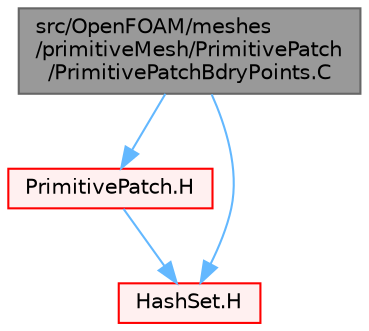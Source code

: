 digraph "src/OpenFOAM/meshes/primitiveMesh/PrimitivePatch/PrimitivePatchBdryPoints.C"
{
 // LATEX_PDF_SIZE
  bgcolor="transparent";
  edge [fontname=Helvetica,fontsize=10,labelfontname=Helvetica,labelfontsize=10];
  node [fontname=Helvetica,fontsize=10,shape=box,height=0.2,width=0.4];
  Node1 [id="Node000001",label="src/OpenFOAM/meshes\l/primitiveMesh/PrimitivePatch\l/PrimitivePatchBdryPoints.C",height=0.2,width=0.4,color="gray40", fillcolor="grey60", style="filled", fontcolor="black",tooltip=" "];
  Node1 -> Node2 [id="edge1_Node000001_Node000002",color="steelblue1",style="solid",tooltip=" "];
  Node2 [id="Node000002",label="PrimitivePatch.H",height=0.2,width=0.4,color="red", fillcolor="#FFF0F0", style="filled",URL="$PrimitivePatch_8H.html",tooltip=" "];
  Node2 -> Node169 [id="edge2_Node000002_Node000169",color="steelblue1",style="solid",tooltip=" "];
  Node169 [id="Node000169",label="HashSet.H",height=0.2,width=0.4,color="red", fillcolor="#FFF0F0", style="filled",URL="$HashSet_8H.html",tooltip=" "];
  Node1 -> Node169 [id="edge3_Node000001_Node000169",color="steelblue1",style="solid",tooltip=" "];
}

